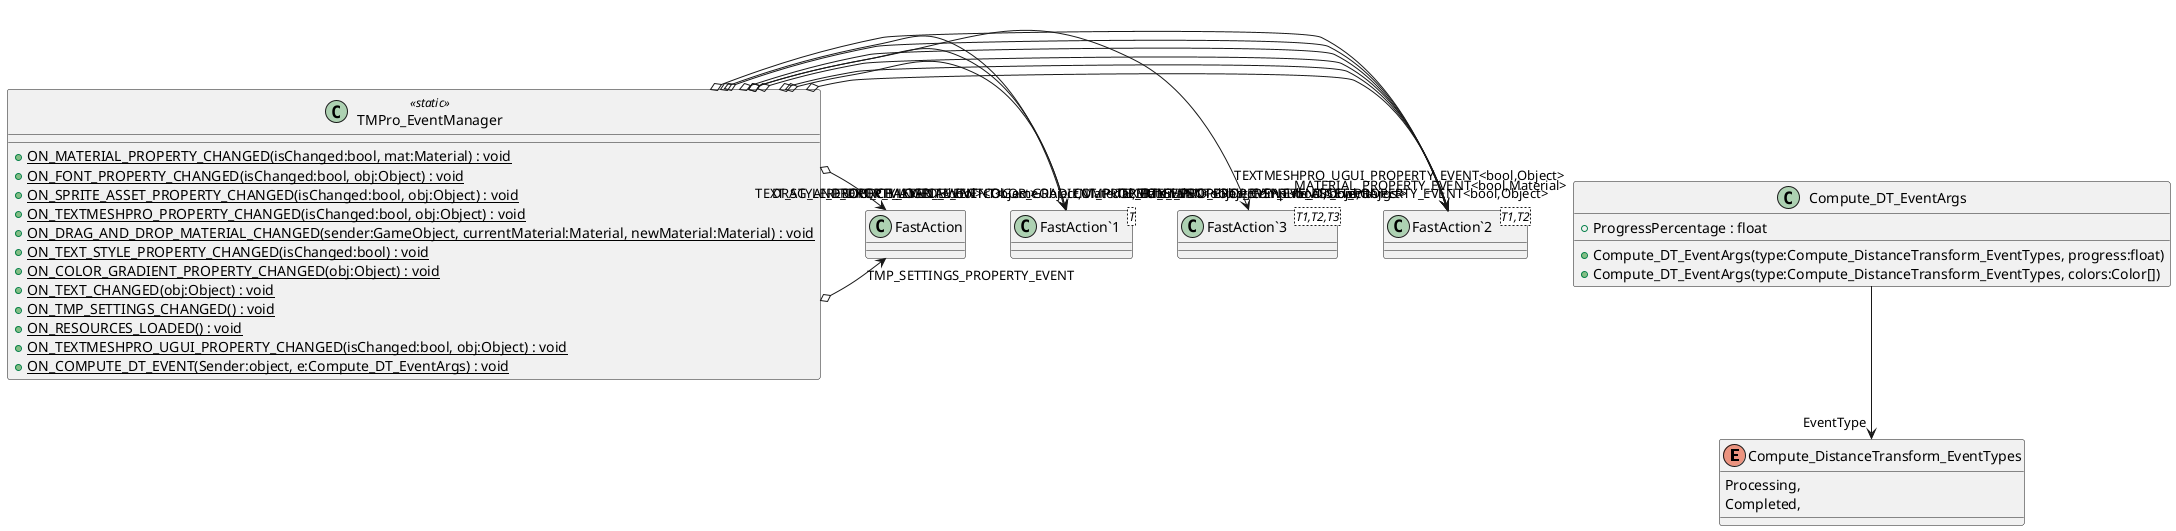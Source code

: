 @startuml
enum Compute_DistanceTransform_EventTypes {
    Processing,
    Completed,
}
class TMPro_EventManager <<static>> {
    + {static} ON_MATERIAL_PROPERTY_CHANGED(isChanged:bool, mat:Material) : void
    + {static} ON_FONT_PROPERTY_CHANGED(isChanged:bool, obj:Object) : void
    + {static} ON_SPRITE_ASSET_PROPERTY_CHANGED(isChanged:bool, obj:Object) : void
    + {static} ON_TEXTMESHPRO_PROPERTY_CHANGED(isChanged:bool, obj:Object) : void
    + {static} ON_DRAG_AND_DROP_MATERIAL_CHANGED(sender:GameObject, currentMaterial:Material, newMaterial:Material) : void
    + {static} ON_TEXT_STYLE_PROPERTY_CHANGED(isChanged:bool) : void
    + {static} ON_COLOR_GRADIENT_PROPERTY_CHANGED(obj:Object) : void
    + {static} ON_TEXT_CHANGED(obj:Object) : void
    + {static} ON_TMP_SETTINGS_CHANGED() : void
    + {static} ON_RESOURCES_LOADED() : void
    + {static} ON_TEXTMESHPRO_UGUI_PROPERTY_CHANGED(isChanged:bool, obj:Object) : void
    + {static} ON_COMPUTE_DT_EVENT(Sender:object, e:Compute_DT_EventArgs) : void
}
class Compute_DT_EventArgs {
    + ProgressPercentage : float
    + Compute_DT_EventArgs(type:Compute_DistanceTransform_EventTypes, progress:float)
    + Compute_DT_EventArgs(type:Compute_DistanceTransform_EventTypes, colors:Color[])
}
class "FastAction`2"<T1,T2> {
}
class "FastAction`3"<T1,T2,T3> {
}
class "FastAction`1"<T> {
}
TMPro_EventManager o-> "COMPUTE_DT_EVENT<object,Compute_DT_EventArgs>" "FastAction`2"
TMPro_EventManager o-> "MATERIAL_PROPERTY_EVENT<bool,Material>" "FastAction`2"
TMPro_EventManager o-> "FONT_PROPERTY_EVENT<bool,Object>" "FastAction`2"
TMPro_EventManager o-> "SPRITE_ASSET_PROPERTY_EVENT<bool,Object>" "FastAction`2"
TMPro_EventManager o-> "TEXTMESHPRO_PROPERTY_EVENT<bool,Object>" "FastAction`2"
TMPro_EventManager o-> "DRAG_AND_DROP_MATERIAL_EVENT<GameObject,Material,Material>" "FastAction`3"
TMPro_EventManager o-> "TEXT_STYLE_PROPERTY_EVENT<bool>" "FastAction`1"
TMPro_EventManager o-> "COLOR_GRADIENT_PROPERTY_EVENT<Object>" "FastAction`1"
TMPro_EventManager o-> "TMP_SETTINGS_PROPERTY_EVENT" FastAction
TMPro_EventManager o-> "RESOURCE_LOAD_EVENT" FastAction
TMPro_EventManager o-> "TEXTMESHPRO_UGUI_PROPERTY_EVENT<bool,Object>" "FastAction`2"
TMPro_EventManager o-> "TEXT_CHANGED_EVENT<Object>" "FastAction`1"
Compute_DT_EventArgs --> "EventType" Compute_DistanceTransform_EventTypes
@enduml
